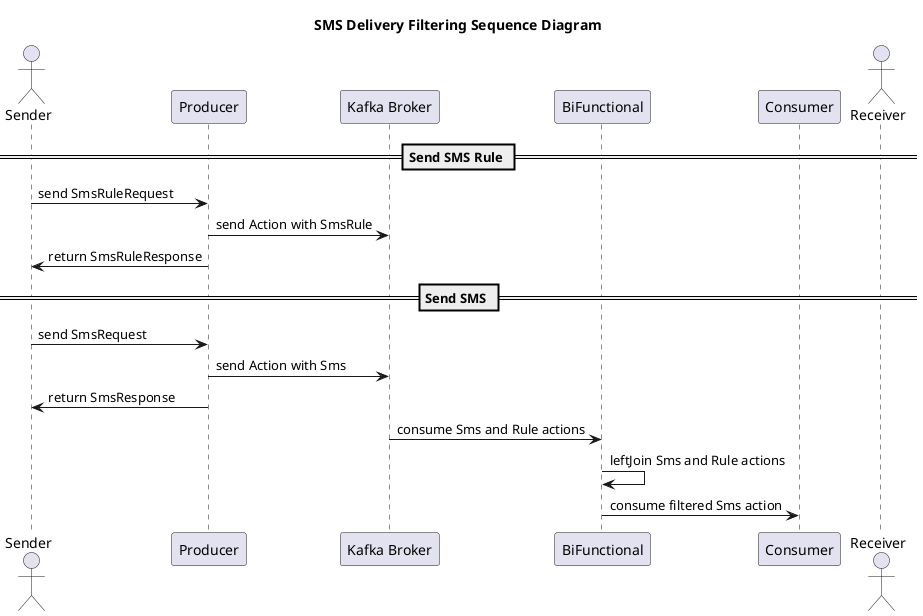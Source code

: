 @startuml

title SMS Delivery Filtering Sequence Diagram

actor "Sender" as S
participant "Producer" as P
participant "Kafka Broker" as B
participant "BiFunctional" as BF
participant "Consumer" as C
actor "Receiver" as R


== Send SMS Rule ==
S -> P: send SmsRuleRequest
P -> B: send Action with SmsRule
S <- P: return SmsRuleResponse

== Send SMS ==
S -> P: send SmsRequest
P -> B: send Action with Sms
S <- P: return SmsResponse
B -> BF: consume Sms and Rule actions
BF -> BF: leftJoin Sms and Rule actions
BF -> C: consume filtered Sms action

@enduml